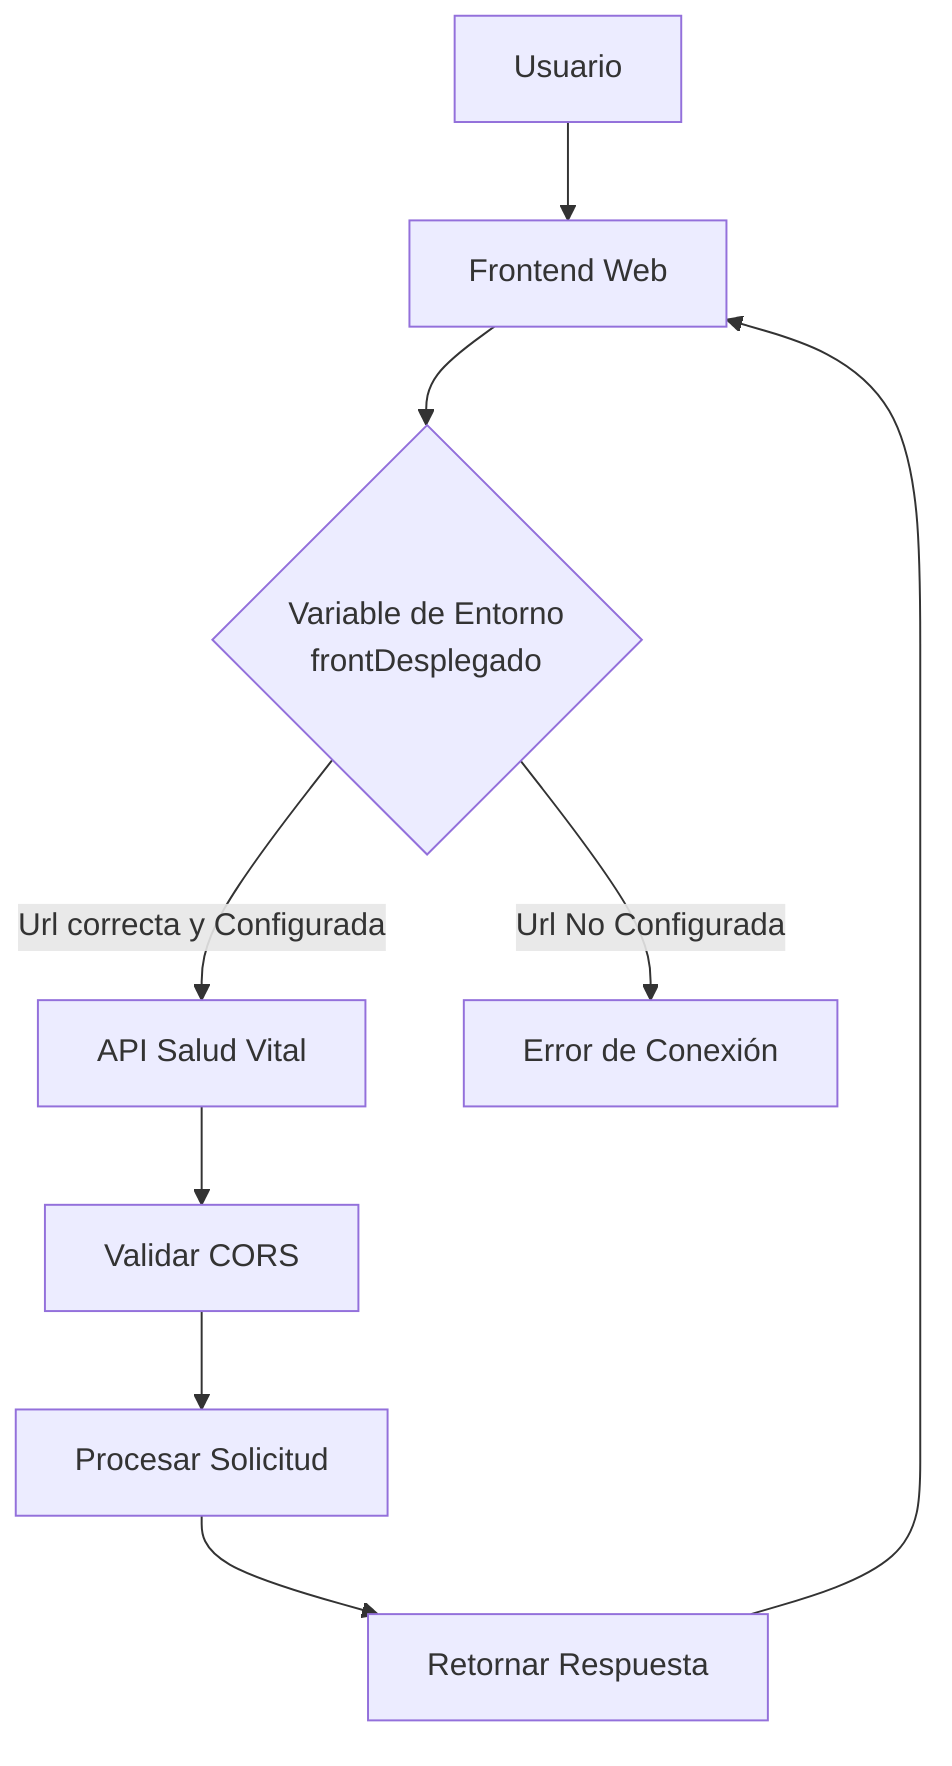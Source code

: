 graph TD
    A[Usuario] --> B[Frontend Web]
    B --> C{Variable de Entorno<br>frontDesplegado}
    C -->|Url correcta y Configurada| D[API Salud Vital]
    C -->|Url No Configurada| E[Error de Conexión]
    D --> F[Validar CORS]
    F --> G[Procesar Solicitud]
    G --> H[Retornar Respuesta]
    H --> B